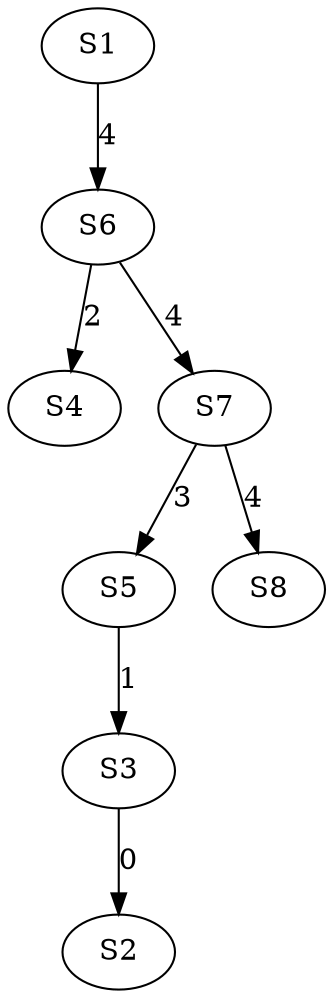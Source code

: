 strict digraph {
	S3 -> S2 [ label = 0 ];
	S5 -> S3 [ label = 1 ];
	S6 -> S4 [ label = 2 ];
	S7 -> S5 [ label = 3 ];
	S1 -> S6 [ label = 4 ];
	S6 -> S7 [ label = 4 ];
	S7 -> S8 [ label = 4 ];
}